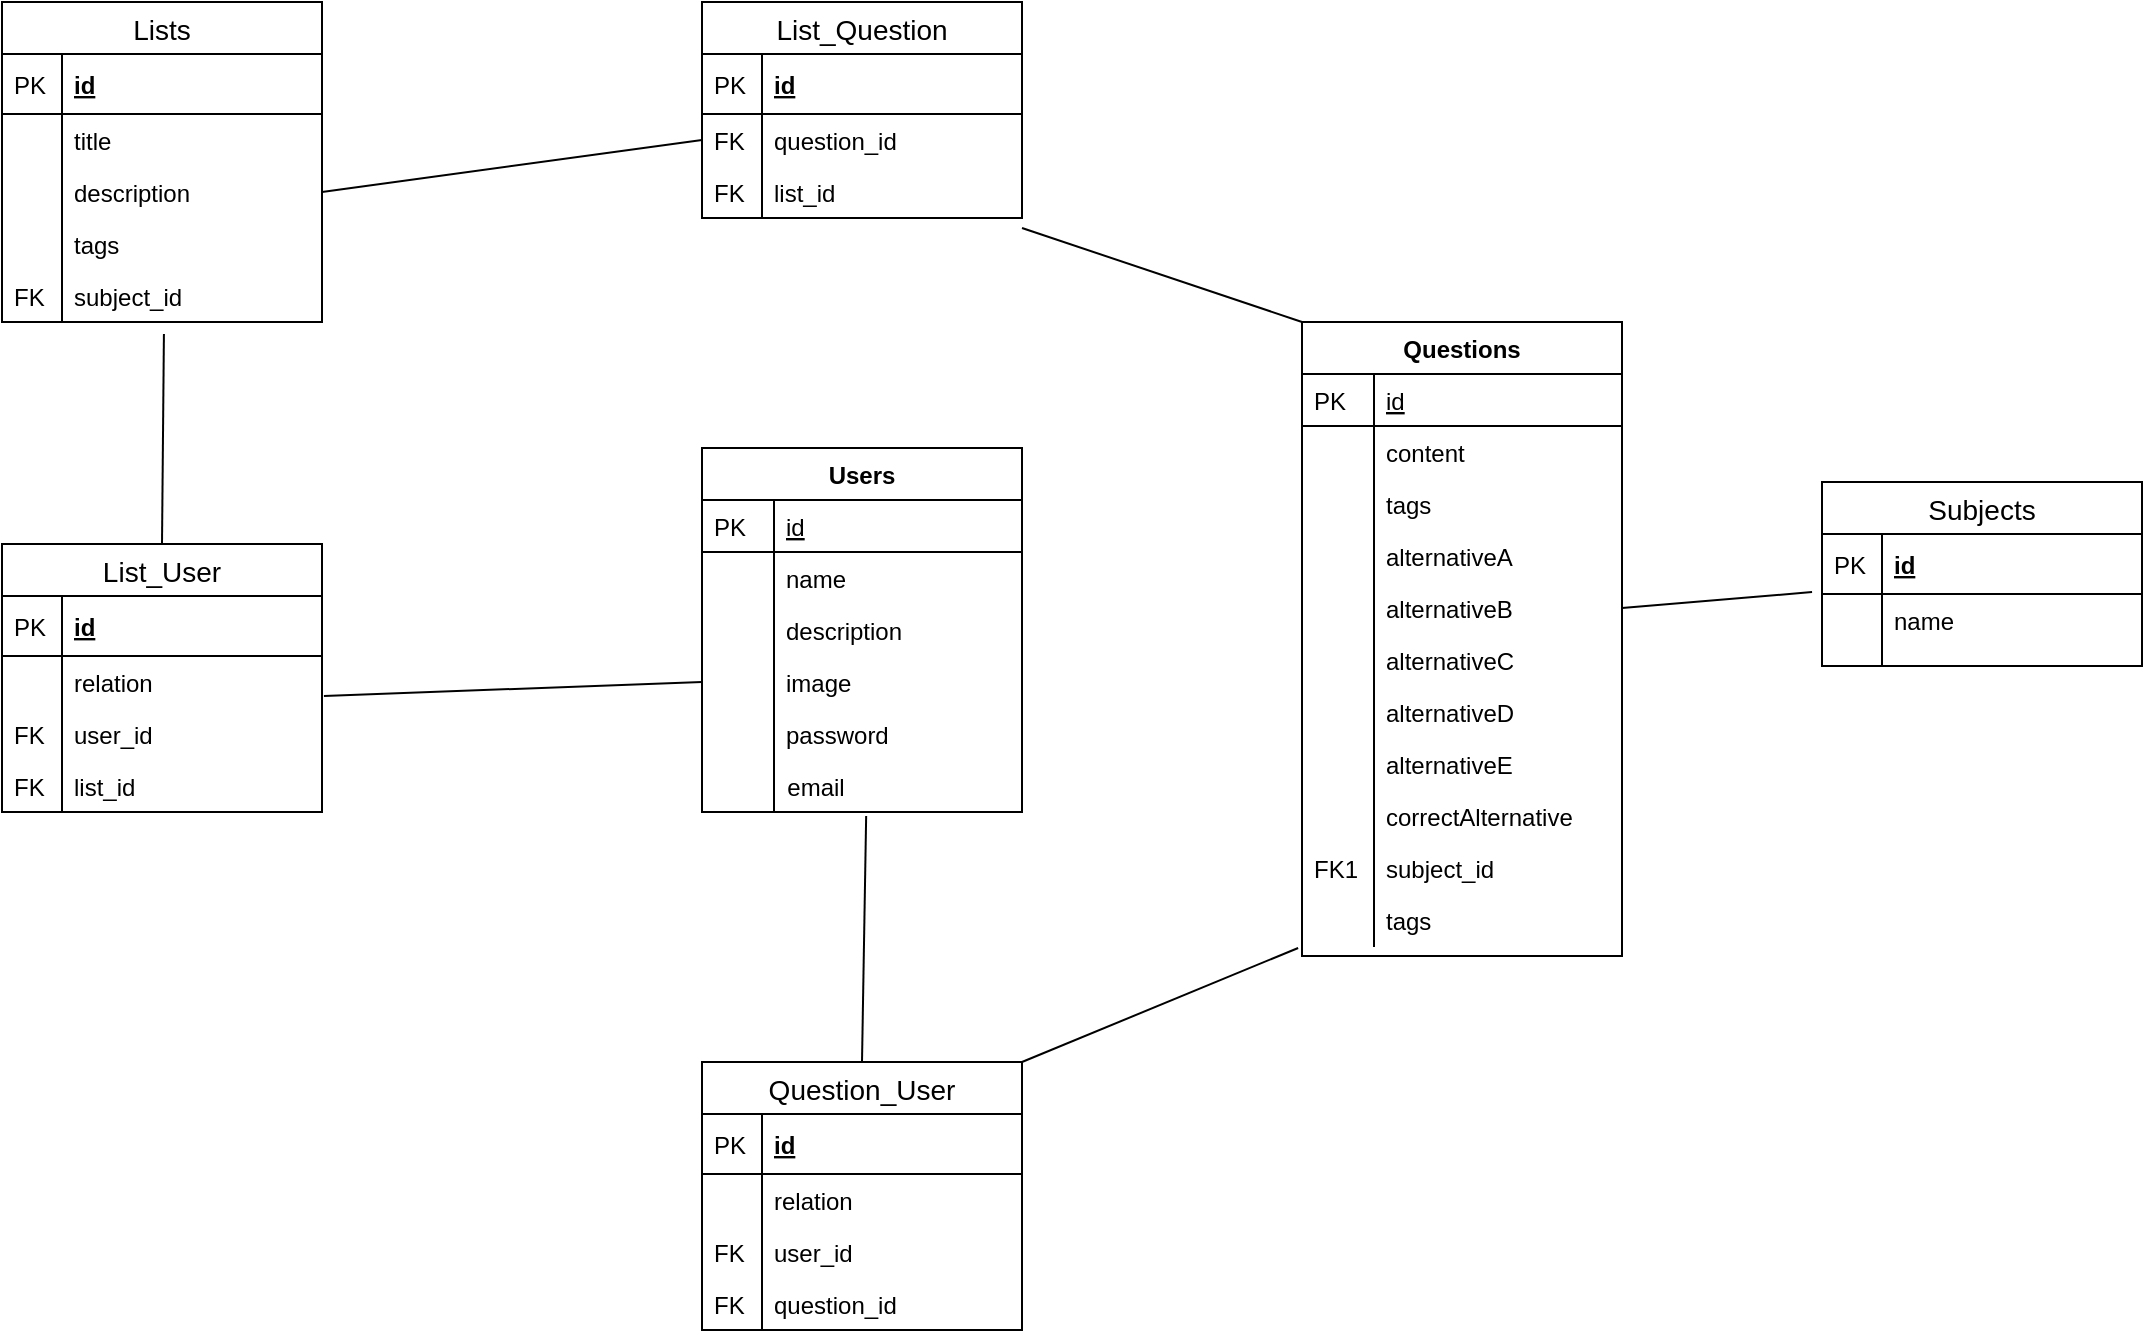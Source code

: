 <mxfile version="13.1.8" type="device"><diagram id="C5RBs43oDa-KdzZeNtuy" name="Page-1"><mxGraphModel dx="1662" dy="762" grid="1" gridSize="10" guides="1" tooltips="1" connect="1" arrows="1" fold="1" page="1" pageScale="1" pageWidth="1169" pageHeight="827" math="0" shadow="0"><root><mxCell id="WIyWlLk6GJQsqaUBKTNV-0"/><mxCell id="WIyWlLk6GJQsqaUBKTNV-1" parent="WIyWlLk6GJQsqaUBKTNV-0"/><mxCell id="l1kX9zANXot7L7hKDxYi-64" value="" style="endArrow=none;html=1;entryX=0;entryY=0.5;entryDx=0;entryDy=0;exitX=0.5;exitY=0;exitDx=0;exitDy=0;strokeColor=none;" parent="WIyWlLk6GJQsqaUBKTNV-1" source="zkfFHV4jXpPFQw0GAbJ--51" target="l1kX9zANXot7L7hKDxYi-34" edge="1"><mxGeometry width="50" height="50" relative="1" as="geometry"><mxPoint x="280" y="270" as="sourcePoint"/><mxPoint x="330" y="220" as="targetPoint"/><Array as="points"><mxPoint x="290" y="155"/></Array></mxGeometry></mxCell><mxCell id="IZVUcr8gzQXQhe-Fr5r0-41" value="" style="endArrow=none;html=1;entryX=1;entryY=1.192;entryDx=0;entryDy=0;entryPerimeter=0;exitX=0;exitY=0;exitDx=0;exitDy=0;" parent="WIyWlLk6GJQsqaUBKTNV-1" source="zkfFHV4jXpPFQw0GAbJ--56" target="l1kX9zANXot7L7hKDxYi-77" edge="1"><mxGeometry width="50" height="50" relative="1" as="geometry"><mxPoint x="510" y="320" as="sourcePoint"/><mxPoint x="560" y="270" as="targetPoint"/></mxGeometry></mxCell><mxCell id="IZVUcr8gzQXQhe-Fr5r0-42" value="" style="endArrow=none;html=1;entryX=0.5;entryY=0;entryDx=0;entryDy=0;exitX=0.506;exitY=1.231;exitDx=0;exitDy=0;exitPerimeter=0;" parent="WIyWlLk6GJQsqaUBKTNV-1" source="l1kX9zANXot7L7hKDxYi-53" target="IZVUcr8gzQXQhe-Fr5r0-19" edge="1"><mxGeometry width="50" height="50" relative="1" as="geometry"><mxPoint x="280" y="350" as="sourcePoint"/><mxPoint x="340" y="300" as="targetPoint"/></mxGeometry></mxCell><mxCell id="IZVUcr8gzQXQhe-Fr5r0-43" value="" style="endArrow=none;html=1;exitX=1.006;exitY=0.769;exitDx=0;exitDy=0;exitPerimeter=0;entryX=0;entryY=0.5;entryDx=0;entryDy=0;" parent="WIyWlLk6GJQsqaUBKTNV-1" source="IZVUcr8gzQXQhe-Fr5r0-22" target="IZVUcr8gzQXQhe-Fr5r0-4" edge="1"><mxGeometry width="50" height="50" relative="1" as="geometry"><mxPoint x="270" y="439" as="sourcePoint"/><mxPoint x="320" y="389" as="targetPoint"/></mxGeometry></mxCell><mxCell id="IZVUcr8gzQXQhe-Fr5r0-44" value="" style="endArrow=none;html=1;exitX=1;exitY=0.5;exitDx=0;exitDy=0;entryX=0;entryY=0.5;entryDx=0;entryDy=0;" parent="WIyWlLk6GJQsqaUBKTNV-1" source="l1kX9zANXot7L7hKDxYi-34" target="l1kX9zANXot7L7hKDxYi-75" edge="1"><mxGeometry width="50" height="50" relative="1" as="geometry"><mxPoint x="320" y="210" as="sourcePoint"/><mxPoint x="370" y="160" as="targetPoint"/></mxGeometry></mxCell><mxCell id="ZCCvqn4-9J8Yi-5_vlrr-2" value="" style="endArrow=none;html=1;entryX=0.513;entryY=1.077;entryDx=0;entryDy=0;entryPerimeter=0;exitX=0.5;exitY=0;exitDx=0;exitDy=0;" edge="1" parent="WIyWlLk6GJQsqaUBKTNV-1" source="IZVUcr8gzQXQhe-Fr5r0-32" target="l1kX9zANXot7L7hKDxYi-11"><mxGeometry width="50" height="50" relative="1" as="geometry"><mxPoint x="470" y="600" as="sourcePoint"/><mxPoint x="520" y="550" as="targetPoint"/></mxGeometry></mxCell><mxCell id="ZCCvqn4-9J8Yi-5_vlrr-5" value="" style="endArrow=none;html=1;entryX=-0.012;entryY=1.038;entryDx=0;entryDy=0;entryPerimeter=0;exitX=1;exitY=0;exitDx=0;exitDy=0;" edge="1" parent="WIyWlLk6GJQsqaUBKTNV-1" source="IZVUcr8gzQXQhe-Fr5r0-32" target="ZCCvqn4-9J8Yi-5_vlrr-3"><mxGeometry width="50" height="50" relative="1" as="geometry"><mxPoint x="670" y="610" as="sourcePoint"/><mxPoint x="720" y="560" as="targetPoint"/></mxGeometry></mxCell><mxCell id="zkfFHV4jXpPFQw0GAbJ--51" value="Users" style="swimlane;fontStyle=1;childLayout=stackLayout;horizontal=1;startSize=26;horizontalStack=0;resizeParent=1;resizeLast=0;collapsible=1;marginBottom=0;rounded=0;shadow=0;strokeWidth=1;" parent="WIyWlLk6GJQsqaUBKTNV-1" vertex="1"><mxGeometry x="420" y="323" width="160" height="182" as="geometry"><mxRectangle x="160" y="270" width="160" height="26" as="alternateBounds"/></mxGeometry></mxCell><mxCell id="zkfFHV4jXpPFQw0GAbJ--52" value="id" style="shape=partialRectangle;top=0;left=0;right=0;bottom=1;align=left;verticalAlign=top;fillColor=none;spacingLeft=40;spacingRight=4;overflow=hidden;rotatable=0;points=[[0,0.5],[1,0.5]];portConstraint=eastwest;dropTarget=0;rounded=0;shadow=0;strokeWidth=1;fontStyle=4" parent="zkfFHV4jXpPFQw0GAbJ--51" vertex="1"><mxGeometry y="26" width="160" height="26" as="geometry"/></mxCell><mxCell id="zkfFHV4jXpPFQw0GAbJ--53" value="PK" style="shape=partialRectangle;top=0;left=0;bottom=0;fillColor=none;align=left;verticalAlign=top;spacingLeft=4;spacingRight=4;overflow=hidden;rotatable=0;points=[];portConstraint=eastwest;part=1;" parent="zkfFHV4jXpPFQw0GAbJ--52" vertex="1" connectable="0"><mxGeometry width="36" height="26" as="geometry"/></mxCell><mxCell id="zkfFHV4jXpPFQw0GAbJ--54" value="name" style="shape=partialRectangle;top=0;left=0;right=0;bottom=0;align=left;verticalAlign=top;fillColor=none;spacingLeft=40;spacingRight=4;overflow=hidden;rotatable=0;points=[[0,0.5],[1,0.5]];portConstraint=eastwest;dropTarget=0;rounded=0;shadow=0;strokeWidth=1;" parent="zkfFHV4jXpPFQw0GAbJ--51" vertex="1"><mxGeometry y="52" width="160" height="26" as="geometry"/></mxCell><mxCell id="zkfFHV4jXpPFQw0GAbJ--55" value="" style="shape=partialRectangle;top=0;left=0;bottom=0;fillColor=none;align=left;verticalAlign=top;spacingLeft=4;spacingRight=4;overflow=hidden;rotatable=0;points=[];portConstraint=eastwest;part=1;" parent="zkfFHV4jXpPFQw0GAbJ--54" vertex="1" connectable="0"><mxGeometry width="36" height="26" as="geometry"/></mxCell><mxCell id="IZVUcr8gzQXQhe-Fr5r0-2" value="description" style="shape=partialRectangle;top=0;left=0;right=0;bottom=0;align=left;verticalAlign=top;fillColor=none;spacingLeft=40;spacingRight=4;overflow=hidden;rotatable=0;points=[[0,0.5],[1,0.5]];portConstraint=eastwest;dropTarget=0;rounded=0;shadow=0;strokeWidth=1;" parent="zkfFHV4jXpPFQw0GAbJ--51" vertex="1"><mxGeometry y="78" width="160" height="26" as="geometry"/></mxCell><mxCell id="IZVUcr8gzQXQhe-Fr5r0-3" value="" style="shape=partialRectangle;top=0;left=0;bottom=0;fillColor=none;align=left;verticalAlign=top;spacingLeft=4;spacingRight=4;overflow=hidden;rotatable=0;points=[];portConstraint=eastwest;part=1;" parent="IZVUcr8gzQXQhe-Fr5r0-2" vertex="1" connectable="0"><mxGeometry width="36" height="26" as="geometry"/></mxCell><mxCell id="IZVUcr8gzQXQhe-Fr5r0-4" value="image&#10;" style="shape=partialRectangle;top=0;left=0;right=0;bottom=0;align=left;verticalAlign=top;fillColor=none;spacingLeft=40;spacingRight=4;overflow=hidden;rotatable=0;points=[[0,0.5],[1,0.5]];portConstraint=eastwest;dropTarget=0;rounded=0;shadow=0;strokeWidth=1;" parent="zkfFHV4jXpPFQw0GAbJ--51" vertex="1"><mxGeometry y="104" width="160" height="26" as="geometry"/></mxCell><mxCell id="IZVUcr8gzQXQhe-Fr5r0-5" value="" style="shape=partialRectangle;top=0;left=0;bottom=0;fillColor=none;align=left;verticalAlign=top;spacingLeft=4;spacingRight=4;overflow=hidden;rotatable=0;points=[];portConstraint=eastwest;part=1;" parent="IZVUcr8gzQXQhe-Fr5r0-4" vertex="1" connectable="0"><mxGeometry width="36" height="26" as="geometry"/></mxCell><mxCell id="IZVUcr8gzQXQhe-Fr5r0-0" value="password" style="shape=partialRectangle;top=0;left=0;right=0;bottom=0;align=left;verticalAlign=top;fillColor=none;spacingLeft=40;spacingRight=4;overflow=hidden;rotatable=0;points=[[0,0.5],[1,0.5]];portConstraint=eastwest;dropTarget=0;rounded=0;shadow=0;strokeWidth=1;" parent="zkfFHV4jXpPFQw0GAbJ--51" vertex="1"><mxGeometry y="130" width="160" height="26" as="geometry"/></mxCell><mxCell id="IZVUcr8gzQXQhe-Fr5r0-1" value="" style="shape=partialRectangle;top=0;left=0;bottom=0;fillColor=none;align=left;verticalAlign=top;spacingLeft=4;spacingRight=4;overflow=hidden;rotatable=0;points=[];portConstraint=eastwest;part=1;" parent="IZVUcr8gzQXQhe-Fr5r0-0" vertex="1" connectable="0"><mxGeometry width="36" height="26" as="geometry"/></mxCell><mxCell id="l1kX9zANXot7L7hKDxYi-11" value="  email&#10;" style="shape=partialRectangle;top=0;left=0;right=0;bottom=0;align=left;verticalAlign=top;fillColor=none;spacingLeft=34;spacingRight=4;overflow=hidden;rotatable=0;points=[[0,0.5],[1,0.5]];portConstraint=eastwest;dropTarget=0;fontSize=12;" parent="zkfFHV4jXpPFQw0GAbJ--51" vertex="1"><mxGeometry y="156" width="160" height="26" as="geometry"/></mxCell><mxCell id="l1kX9zANXot7L7hKDxYi-12" value="" style="shape=partialRectangle;top=0;left=0;bottom=0;fillColor=none;align=left;verticalAlign=top;spacingLeft=4;spacingRight=4;overflow=hidden;rotatable=0;points=[];portConstraint=eastwest;part=1;fontSize=12;" parent="l1kX9zANXot7L7hKDxYi-11" vertex="1" connectable="0"><mxGeometry width="36" height="26" as="geometry"/></mxCell><mxCell id="l1kX9zANXot7L7hKDxYi-27" value="Lists" style="swimlane;fontStyle=0;childLayout=stackLayout;horizontal=1;startSize=26;horizontalStack=0;resizeParent=1;resizeParentMax=0;resizeLast=0;collapsible=1;marginBottom=0;align=center;fontSize=14;" parent="WIyWlLk6GJQsqaUBKTNV-1" vertex="1"><mxGeometry x="70" y="100" width="160" height="160" as="geometry"><mxRectangle x="400" y="50" width="60" height="26" as="alternateBounds"/></mxGeometry></mxCell><mxCell id="l1kX9zANXot7L7hKDxYi-28" value="id" style="shape=partialRectangle;top=0;left=0;right=0;bottom=1;align=left;verticalAlign=middle;fillColor=none;spacingLeft=34;spacingRight=4;overflow=hidden;rotatable=0;points=[[0,0.5],[1,0.5]];portConstraint=eastwest;dropTarget=0;fontStyle=5;fontSize=12;" parent="l1kX9zANXot7L7hKDxYi-27" vertex="1"><mxGeometry y="26" width="160" height="30" as="geometry"/></mxCell><mxCell id="l1kX9zANXot7L7hKDxYi-29" value="PK" style="shape=partialRectangle;top=0;left=0;bottom=0;fillColor=none;align=left;verticalAlign=middle;spacingLeft=4;spacingRight=4;overflow=hidden;rotatable=0;points=[];portConstraint=eastwest;part=1;fontSize=12;" parent="l1kX9zANXot7L7hKDxYi-28" vertex="1" connectable="0"><mxGeometry width="30" height="30" as="geometry"/></mxCell><mxCell id="l1kX9zANXot7L7hKDxYi-32" value="title" style="shape=partialRectangle;top=0;left=0;right=0;bottom=0;align=left;verticalAlign=top;fillColor=none;spacingLeft=34;spacingRight=4;overflow=hidden;rotatable=0;points=[[0,0.5],[1,0.5]];portConstraint=eastwest;dropTarget=0;fontSize=12;" parent="l1kX9zANXot7L7hKDxYi-27" vertex="1"><mxGeometry y="56" width="160" height="26" as="geometry"/></mxCell><mxCell id="l1kX9zANXot7L7hKDxYi-33" value="" style="shape=partialRectangle;top=0;left=0;bottom=0;fillColor=none;align=left;verticalAlign=top;spacingLeft=4;spacingRight=4;overflow=hidden;rotatable=0;points=[];portConstraint=eastwest;part=1;fontSize=12;" parent="l1kX9zANXot7L7hKDxYi-32" vertex="1" connectable="0"><mxGeometry width="30" height="26" as="geometry"/></mxCell><mxCell id="l1kX9zANXot7L7hKDxYi-34" value="description" style="shape=partialRectangle;top=0;left=0;right=0;bottom=0;align=left;verticalAlign=top;fillColor=none;spacingLeft=34;spacingRight=4;overflow=hidden;rotatable=0;points=[[0,0.5],[1,0.5]];portConstraint=eastwest;dropTarget=0;fontSize=12;" parent="l1kX9zANXot7L7hKDxYi-27" vertex="1"><mxGeometry y="82" width="160" height="26" as="geometry"/></mxCell><mxCell id="l1kX9zANXot7L7hKDxYi-35" value="" style="shape=partialRectangle;top=0;left=0;bottom=0;fillColor=none;align=left;verticalAlign=top;spacingLeft=4;spacingRight=4;overflow=hidden;rotatable=0;points=[];portConstraint=eastwest;part=1;fontSize=12;" parent="l1kX9zANXot7L7hKDxYi-34" vertex="1" connectable="0"><mxGeometry width="30" height="26" as="geometry"/></mxCell><mxCell id="l1kX9zANXot7L7hKDxYi-81" value="tags" style="shape=partialRectangle;top=0;left=0;right=0;bottom=0;align=left;verticalAlign=top;fillColor=none;spacingLeft=34;spacingRight=4;overflow=hidden;rotatable=0;points=[[0,0.5],[1,0.5]];portConstraint=eastwest;dropTarget=0;fontSize=12;" parent="l1kX9zANXot7L7hKDxYi-27" vertex="1"><mxGeometry y="108" width="160" height="26" as="geometry"/></mxCell><mxCell id="l1kX9zANXot7L7hKDxYi-82" value="" style="shape=partialRectangle;top=0;left=0;bottom=0;fillColor=none;align=left;verticalAlign=top;spacingLeft=4;spacingRight=4;overflow=hidden;rotatable=0;points=[];portConstraint=eastwest;part=1;fontSize=12;" parent="l1kX9zANXot7L7hKDxYi-81" vertex="1" connectable="0"><mxGeometry width="30" height="26" as="geometry"/></mxCell><mxCell id="l1kX9zANXot7L7hKDxYi-53" value="subject_id" style="shape=partialRectangle;top=0;left=0;right=0;bottom=0;align=left;verticalAlign=top;fillColor=none;spacingLeft=34;spacingRight=4;overflow=hidden;rotatable=0;points=[[0,0.5],[1,0.5]];portConstraint=eastwest;dropTarget=0;fontSize=12;" parent="l1kX9zANXot7L7hKDxYi-27" vertex="1"><mxGeometry y="134" width="160" height="26" as="geometry"/></mxCell><mxCell id="l1kX9zANXot7L7hKDxYi-54" value="FK" style="shape=partialRectangle;top=0;left=0;bottom=0;fillColor=none;align=left;verticalAlign=top;spacingLeft=4;spacingRight=4;overflow=hidden;rotatable=0;points=[];portConstraint=eastwest;part=1;fontSize=12;" parent="l1kX9zANXot7L7hKDxYi-53" vertex="1" connectable="0"><mxGeometry width="30" height="26" as="geometry"/></mxCell><mxCell id="l1kX9zANXot7L7hKDxYi-68" value="List_Question" style="swimlane;fontStyle=0;childLayout=stackLayout;horizontal=1;startSize=26;horizontalStack=0;resizeParent=1;resizeParentMax=0;resizeLast=0;collapsible=1;marginBottom=0;align=center;fontSize=14;" parent="WIyWlLk6GJQsqaUBKTNV-1" vertex="1"><mxGeometry x="420" y="100" width="160" height="108" as="geometry"><mxRectangle x="110" y="280" width="60" height="26" as="alternateBounds"/></mxGeometry></mxCell><mxCell id="l1kX9zANXot7L7hKDxYi-69" value="id" style="shape=partialRectangle;top=0;left=0;right=0;bottom=1;align=left;verticalAlign=middle;fillColor=none;spacingLeft=34;spacingRight=4;overflow=hidden;rotatable=0;points=[[0,0.5],[1,0.5]];portConstraint=eastwest;dropTarget=0;fontStyle=5;fontSize=12;" parent="l1kX9zANXot7L7hKDxYi-68" vertex="1"><mxGeometry y="26" width="160" height="30" as="geometry"/></mxCell><mxCell id="l1kX9zANXot7L7hKDxYi-70" value="PK" style="shape=partialRectangle;top=0;left=0;bottom=0;fillColor=none;align=left;verticalAlign=middle;spacingLeft=4;spacingRight=4;overflow=hidden;rotatable=0;points=[];portConstraint=eastwest;part=1;fontSize=12;" parent="l1kX9zANXot7L7hKDxYi-69" vertex="1" connectable="0"><mxGeometry width="30" height="30" as="geometry"/></mxCell><mxCell id="l1kX9zANXot7L7hKDxYi-75" value="question_id" style="shape=partialRectangle;top=0;left=0;right=0;bottom=0;align=left;verticalAlign=top;fillColor=none;spacingLeft=34;spacingRight=4;overflow=hidden;rotatable=0;points=[[0,0.5],[1,0.5]];portConstraint=eastwest;dropTarget=0;fontSize=12;" parent="l1kX9zANXot7L7hKDxYi-68" vertex="1"><mxGeometry y="56" width="160" height="26" as="geometry"/></mxCell><mxCell id="l1kX9zANXot7L7hKDxYi-76" value="FK" style="shape=partialRectangle;top=0;left=0;bottom=0;fillColor=none;align=left;verticalAlign=top;spacingLeft=4;spacingRight=4;overflow=hidden;rotatable=0;points=[];portConstraint=eastwest;part=1;fontSize=12;" parent="l1kX9zANXot7L7hKDxYi-75" vertex="1" connectable="0"><mxGeometry width="30" height="26" as="geometry"/></mxCell><mxCell id="l1kX9zANXot7L7hKDxYi-77" value="list_id" style="shape=partialRectangle;top=0;left=0;right=0;bottom=0;align=left;verticalAlign=top;fillColor=none;spacingLeft=34;spacingRight=4;overflow=hidden;rotatable=0;points=[[0,0.5],[1,0.5]];portConstraint=eastwest;dropTarget=0;fontSize=12;" parent="l1kX9zANXot7L7hKDxYi-68" vertex="1"><mxGeometry y="82" width="160" height="26" as="geometry"/></mxCell><mxCell id="l1kX9zANXot7L7hKDxYi-78" value="FK" style="shape=partialRectangle;top=0;left=0;bottom=0;fillColor=none;align=left;verticalAlign=top;spacingLeft=4;spacingRight=4;overflow=hidden;rotatable=0;points=[];portConstraint=eastwest;part=1;fontSize=12;" parent="l1kX9zANXot7L7hKDxYi-77" vertex="1" connectable="0"><mxGeometry width="30" height="26" as="geometry"/></mxCell><mxCell id="IZVUcr8gzQXQhe-Fr5r0-19" value="List_User" style="swimlane;fontStyle=0;childLayout=stackLayout;horizontal=1;startSize=26;horizontalStack=0;resizeParent=1;resizeParentMax=0;resizeLast=0;collapsible=1;marginBottom=0;align=center;fontSize=14;" parent="WIyWlLk6GJQsqaUBKTNV-1" vertex="1"><mxGeometry x="70" y="371" width="160" height="134" as="geometry"><mxRectangle x="400" y="50" width="60" height="26" as="alternateBounds"/></mxGeometry></mxCell><mxCell id="IZVUcr8gzQXQhe-Fr5r0-20" value="id" style="shape=partialRectangle;top=0;left=0;right=0;bottom=1;align=left;verticalAlign=middle;fillColor=none;spacingLeft=34;spacingRight=4;overflow=hidden;rotatable=0;points=[[0,0.5],[1,0.5]];portConstraint=eastwest;dropTarget=0;fontStyle=5;fontSize=12;" parent="IZVUcr8gzQXQhe-Fr5r0-19" vertex="1"><mxGeometry y="26" width="160" height="30" as="geometry"/></mxCell><mxCell id="IZVUcr8gzQXQhe-Fr5r0-21" value="PK" style="shape=partialRectangle;top=0;left=0;bottom=0;fillColor=none;align=left;verticalAlign=middle;spacingLeft=4;spacingRight=4;overflow=hidden;rotatable=0;points=[];portConstraint=eastwest;part=1;fontSize=12;" parent="IZVUcr8gzQXQhe-Fr5r0-20" vertex="1" connectable="0"><mxGeometry width="30" height="30" as="geometry"/></mxCell><mxCell id="IZVUcr8gzQXQhe-Fr5r0-22" value="relation" style="shape=partialRectangle;top=0;left=0;right=0;bottom=0;align=left;verticalAlign=top;fillColor=none;spacingLeft=34;spacingRight=4;overflow=hidden;rotatable=0;points=[[0,0.5],[1,0.5]];portConstraint=eastwest;dropTarget=0;fontSize=12;" parent="IZVUcr8gzQXQhe-Fr5r0-19" vertex="1"><mxGeometry y="56" width="160" height="26" as="geometry"/></mxCell><mxCell id="IZVUcr8gzQXQhe-Fr5r0-23" value="" style="shape=partialRectangle;top=0;left=0;bottom=0;fillColor=none;align=left;verticalAlign=top;spacingLeft=4;spacingRight=4;overflow=hidden;rotatable=0;points=[];portConstraint=eastwest;part=1;fontSize=12;" parent="IZVUcr8gzQXQhe-Fr5r0-22" vertex="1" connectable="0"><mxGeometry width="30" height="26" as="geometry"/></mxCell><mxCell id="IZVUcr8gzQXQhe-Fr5r0-28" value="user_id" style="shape=partialRectangle;top=0;left=0;right=0;bottom=0;align=left;verticalAlign=top;fillColor=none;spacingLeft=34;spacingRight=4;overflow=hidden;rotatable=0;points=[[0,0.5],[1,0.5]];portConstraint=eastwest;dropTarget=0;fontSize=12;" parent="IZVUcr8gzQXQhe-Fr5r0-19" vertex="1"><mxGeometry y="82" width="160" height="26" as="geometry"/></mxCell><mxCell id="IZVUcr8gzQXQhe-Fr5r0-29" value="FK" style="shape=partialRectangle;top=0;left=0;bottom=0;fillColor=none;align=left;verticalAlign=top;spacingLeft=4;spacingRight=4;overflow=hidden;rotatable=0;points=[];portConstraint=eastwest;part=1;fontSize=12;" parent="IZVUcr8gzQXQhe-Fr5r0-28" vertex="1" connectable="0"><mxGeometry width="30" height="26" as="geometry"/></mxCell><mxCell id="IZVUcr8gzQXQhe-Fr5r0-30" value="list_id" style="shape=partialRectangle;top=0;left=0;right=0;bottom=0;align=left;verticalAlign=top;fillColor=none;spacingLeft=34;spacingRight=4;overflow=hidden;rotatable=0;points=[[0,0.5],[1,0.5]];portConstraint=eastwest;dropTarget=0;fontSize=12;" parent="IZVUcr8gzQXQhe-Fr5r0-19" vertex="1"><mxGeometry y="108" width="160" height="26" as="geometry"/></mxCell><mxCell id="IZVUcr8gzQXQhe-Fr5r0-31" value="FK" style="shape=partialRectangle;top=0;left=0;bottom=0;fillColor=none;align=left;verticalAlign=top;spacingLeft=4;spacingRight=4;overflow=hidden;rotatable=0;points=[];portConstraint=eastwest;part=1;fontSize=12;" parent="IZVUcr8gzQXQhe-Fr5r0-30" vertex="1" connectable="0"><mxGeometry width="30" height="26" as="geometry"/></mxCell><mxCell id="IZVUcr8gzQXQhe-Fr5r0-32" value="Question_User" style="swimlane;fontStyle=0;childLayout=stackLayout;horizontal=1;startSize=26;horizontalStack=0;resizeParent=1;resizeParentMax=0;resizeLast=0;collapsible=1;marginBottom=0;align=center;fontSize=14;" parent="WIyWlLk6GJQsqaUBKTNV-1" vertex="1"><mxGeometry x="420" y="630" width="160" height="134" as="geometry"><mxRectangle x="400" y="50" width="60" height="26" as="alternateBounds"/></mxGeometry></mxCell><mxCell id="IZVUcr8gzQXQhe-Fr5r0-33" value="id" style="shape=partialRectangle;top=0;left=0;right=0;bottom=1;align=left;verticalAlign=middle;fillColor=none;spacingLeft=34;spacingRight=4;overflow=hidden;rotatable=0;points=[[0,0.5],[1,0.5]];portConstraint=eastwest;dropTarget=0;fontStyle=5;fontSize=12;" parent="IZVUcr8gzQXQhe-Fr5r0-32" vertex="1"><mxGeometry y="26" width="160" height="30" as="geometry"/></mxCell><mxCell id="IZVUcr8gzQXQhe-Fr5r0-34" value="PK" style="shape=partialRectangle;top=0;left=0;bottom=0;fillColor=none;align=left;verticalAlign=middle;spacingLeft=4;spacingRight=4;overflow=hidden;rotatable=0;points=[];portConstraint=eastwest;part=1;fontSize=12;" parent="IZVUcr8gzQXQhe-Fr5r0-33" vertex="1" connectable="0"><mxGeometry width="30" height="30" as="geometry"/></mxCell><mxCell id="ZCCvqn4-9J8Yi-5_vlrr-0" value="relation" style="shape=partialRectangle;top=0;left=0;right=0;bottom=0;align=left;verticalAlign=top;fillColor=none;spacingLeft=34;spacingRight=4;overflow=hidden;rotatable=0;points=[[0,0.5],[1,0.5]];portConstraint=eastwest;dropTarget=0;fontSize=12;" vertex="1" parent="IZVUcr8gzQXQhe-Fr5r0-32"><mxGeometry y="56" width="160" height="26" as="geometry"/></mxCell><mxCell id="ZCCvqn4-9J8Yi-5_vlrr-1" value="" style="shape=partialRectangle;top=0;left=0;bottom=0;fillColor=none;align=left;verticalAlign=top;spacingLeft=4;spacingRight=4;overflow=hidden;rotatable=0;points=[];portConstraint=eastwest;part=1;fontSize=12;" vertex="1" connectable="0" parent="ZCCvqn4-9J8Yi-5_vlrr-0"><mxGeometry width="30" height="26" as="geometry"/></mxCell><mxCell id="IZVUcr8gzQXQhe-Fr5r0-37" value="user_id" style="shape=partialRectangle;top=0;left=0;right=0;bottom=0;align=left;verticalAlign=top;fillColor=none;spacingLeft=34;spacingRight=4;overflow=hidden;rotatable=0;points=[[0,0.5],[1,0.5]];portConstraint=eastwest;dropTarget=0;fontSize=12;" parent="IZVUcr8gzQXQhe-Fr5r0-32" vertex="1"><mxGeometry y="82" width="160" height="26" as="geometry"/></mxCell><mxCell id="IZVUcr8gzQXQhe-Fr5r0-38" value="FK" style="shape=partialRectangle;top=0;left=0;bottom=0;fillColor=none;align=left;verticalAlign=top;spacingLeft=4;spacingRight=4;overflow=hidden;rotatable=0;points=[];portConstraint=eastwest;part=1;fontSize=12;" parent="IZVUcr8gzQXQhe-Fr5r0-37" vertex="1" connectable="0"><mxGeometry width="30" height="26" as="geometry"/></mxCell><mxCell id="IZVUcr8gzQXQhe-Fr5r0-39" value="question_id" style="shape=partialRectangle;top=0;left=0;right=0;bottom=0;align=left;verticalAlign=top;fillColor=none;spacingLeft=34;spacingRight=4;overflow=hidden;rotatable=0;points=[[0,0.5],[1,0.5]];portConstraint=eastwest;dropTarget=0;fontSize=12;" parent="IZVUcr8gzQXQhe-Fr5r0-32" vertex="1"><mxGeometry y="108" width="160" height="26" as="geometry"/></mxCell><mxCell id="IZVUcr8gzQXQhe-Fr5r0-40" value="FK" style="shape=partialRectangle;top=0;left=0;bottom=0;fillColor=none;align=left;verticalAlign=top;spacingLeft=4;spacingRight=4;overflow=hidden;rotatable=0;points=[];portConstraint=eastwest;part=1;fontSize=12;" parent="IZVUcr8gzQXQhe-Fr5r0-39" vertex="1" connectable="0"><mxGeometry width="30" height="26" as="geometry"/></mxCell><mxCell id="zkfFHV4jXpPFQw0GAbJ--56" value="Questions" style="swimlane;fontStyle=1;childLayout=stackLayout;horizontal=1;startSize=26;horizontalStack=0;resizeParent=1;resizeLast=0;collapsible=1;marginBottom=0;rounded=0;shadow=0;strokeWidth=1;" parent="WIyWlLk6GJQsqaUBKTNV-1" vertex="1"><mxGeometry x="720" y="260" width="160" height="317" as="geometry"><mxRectangle x="400" y="270" width="160" height="26" as="alternateBounds"/></mxGeometry></mxCell><mxCell id="zkfFHV4jXpPFQw0GAbJ--57" value="id&#10;" style="shape=partialRectangle;top=0;left=0;right=0;bottom=1;align=left;verticalAlign=top;fillColor=none;spacingLeft=40;spacingRight=4;overflow=hidden;rotatable=0;points=[[0,0.5],[1,0.5]];portConstraint=eastwest;dropTarget=0;rounded=0;shadow=0;strokeWidth=1;fontStyle=4" parent="zkfFHV4jXpPFQw0GAbJ--56" vertex="1"><mxGeometry y="26" width="160" height="26" as="geometry"/></mxCell><mxCell id="zkfFHV4jXpPFQw0GAbJ--58" value="PK" style="shape=partialRectangle;top=0;left=0;bottom=0;fillColor=none;align=left;verticalAlign=top;spacingLeft=4;spacingRight=4;overflow=hidden;rotatable=0;points=[];portConstraint=eastwest;part=1;" parent="zkfFHV4jXpPFQw0GAbJ--57" vertex="1" connectable="0"><mxGeometry width="36" height="26" as="geometry"/></mxCell><mxCell id="l1kX9zANXot7L7hKDxYi-13" value="content&#10;" style="shape=partialRectangle;top=0;left=0;right=0;bottom=0;align=left;verticalAlign=top;fillColor=none;spacingLeft=40;spacingRight=4;overflow=hidden;rotatable=0;points=[[0,0.5],[1,0.5]];portConstraint=eastwest;dropTarget=0;rounded=0;shadow=0;strokeWidth=1;" parent="zkfFHV4jXpPFQw0GAbJ--56" vertex="1"><mxGeometry y="52" width="160" height="26" as="geometry"/></mxCell><mxCell id="l1kX9zANXot7L7hKDxYi-14" value="" style="shape=partialRectangle;top=0;left=0;bottom=0;fillColor=none;align=left;verticalAlign=top;spacingLeft=4;spacingRight=4;overflow=hidden;rotatable=0;points=[];portConstraint=eastwest;part=1;" parent="l1kX9zANXot7L7hKDxYi-13" vertex="1" connectable="0"><mxGeometry width="36" height="26" as="geometry"/></mxCell><mxCell id="l1kX9zANXot7L7hKDxYi-83" value="tags" style="shape=partialRectangle;top=0;left=0;right=0;bottom=0;align=left;verticalAlign=top;fillColor=none;spacingLeft=40;spacingRight=4;overflow=hidden;rotatable=0;points=[[0,0.5],[1,0.5]];portConstraint=eastwest;dropTarget=0;rounded=0;shadow=0;strokeWidth=1;" parent="zkfFHV4jXpPFQw0GAbJ--56" vertex="1"><mxGeometry y="78" width="160" height="26" as="geometry"/></mxCell><mxCell id="l1kX9zANXot7L7hKDxYi-84" value="" style="shape=partialRectangle;top=0;left=0;bottom=0;fillColor=none;align=left;verticalAlign=top;spacingLeft=4;spacingRight=4;overflow=hidden;rotatable=0;points=[];portConstraint=eastwest;part=1;" parent="l1kX9zANXot7L7hKDxYi-83" vertex="1" connectable="0"><mxGeometry width="36" height="26" as="geometry"/></mxCell><mxCell id="l1kX9zANXot7L7hKDxYi-15" value="alternativeA&#10;" style="shape=partialRectangle;top=0;left=0;right=0;bottom=0;align=left;verticalAlign=top;fillColor=none;spacingLeft=40;spacingRight=4;overflow=hidden;rotatable=0;points=[[0,0.5],[1,0.5]];portConstraint=eastwest;dropTarget=0;rounded=0;shadow=0;strokeWidth=1;" parent="zkfFHV4jXpPFQw0GAbJ--56" vertex="1"><mxGeometry y="104" width="160" height="26" as="geometry"/></mxCell><mxCell id="l1kX9zANXot7L7hKDxYi-16" value="" style="shape=partialRectangle;top=0;left=0;bottom=0;fillColor=none;align=left;verticalAlign=top;spacingLeft=4;spacingRight=4;overflow=hidden;rotatable=0;points=[];portConstraint=eastwest;part=1;" parent="l1kX9zANXot7L7hKDxYi-15" vertex="1" connectable="0"><mxGeometry width="36" height="26" as="geometry"/></mxCell><mxCell id="l1kX9zANXot7L7hKDxYi-17" value="alternativeB&#10;&#10;" style="shape=partialRectangle;top=0;left=0;right=0;bottom=0;align=left;verticalAlign=top;fillColor=none;spacingLeft=40;spacingRight=4;overflow=hidden;rotatable=0;points=[[0,0.5],[1,0.5]];portConstraint=eastwest;dropTarget=0;rounded=0;shadow=0;strokeWidth=1;" parent="zkfFHV4jXpPFQw0GAbJ--56" vertex="1"><mxGeometry y="130" width="160" height="26" as="geometry"/></mxCell><mxCell id="l1kX9zANXot7L7hKDxYi-18" value="" style="shape=partialRectangle;top=0;left=0;bottom=0;fillColor=none;align=left;verticalAlign=top;spacingLeft=4;spacingRight=4;overflow=hidden;rotatable=0;points=[];portConstraint=eastwest;part=1;" parent="l1kX9zANXot7L7hKDxYi-17" vertex="1" connectable="0"><mxGeometry width="36" height="26" as="geometry"/></mxCell><mxCell id="l1kX9zANXot7L7hKDxYi-19" value="alternativeC&#10;" style="shape=partialRectangle;top=0;left=0;right=0;bottom=0;align=left;verticalAlign=top;fillColor=none;spacingLeft=40;spacingRight=4;overflow=hidden;rotatable=0;points=[[0,0.5],[1,0.5]];portConstraint=eastwest;dropTarget=0;rounded=0;shadow=0;strokeWidth=1;" parent="zkfFHV4jXpPFQw0GAbJ--56" vertex="1"><mxGeometry y="156" width="160" height="26" as="geometry"/></mxCell><mxCell id="l1kX9zANXot7L7hKDxYi-20" value="" style="shape=partialRectangle;top=0;left=0;bottom=0;fillColor=none;align=left;verticalAlign=top;spacingLeft=4;spacingRight=4;overflow=hidden;rotatable=0;points=[];portConstraint=eastwest;part=1;" parent="l1kX9zANXot7L7hKDxYi-19" vertex="1" connectable="0"><mxGeometry width="36" height="26" as="geometry"/></mxCell><mxCell id="l1kX9zANXot7L7hKDxYi-21" value="alternativeD&#10;&#10;" style="shape=partialRectangle;top=0;left=0;right=0;bottom=0;align=left;verticalAlign=top;fillColor=none;spacingLeft=40;spacingRight=4;overflow=hidden;rotatable=0;points=[[0,0.5],[1,0.5]];portConstraint=eastwest;dropTarget=0;rounded=0;shadow=0;strokeWidth=1;" parent="zkfFHV4jXpPFQw0GAbJ--56" vertex="1"><mxGeometry y="182" width="160" height="26" as="geometry"/></mxCell><mxCell id="l1kX9zANXot7L7hKDxYi-22" value="" style="shape=partialRectangle;top=0;left=0;bottom=0;fillColor=none;align=left;verticalAlign=top;spacingLeft=4;spacingRight=4;overflow=hidden;rotatable=0;points=[];portConstraint=eastwest;part=1;" parent="l1kX9zANXot7L7hKDxYi-21" vertex="1" connectable="0"><mxGeometry width="36" height="26" as="geometry"/></mxCell><mxCell id="l1kX9zANXot7L7hKDxYi-23" value="alternativeE&#10;&#10;" style="shape=partialRectangle;top=0;left=0;right=0;bottom=0;align=left;verticalAlign=top;fillColor=none;spacingLeft=40;spacingRight=4;overflow=hidden;rotatable=0;points=[[0,0.5],[1,0.5]];portConstraint=eastwest;dropTarget=0;rounded=0;shadow=0;strokeWidth=1;" parent="zkfFHV4jXpPFQw0GAbJ--56" vertex="1"><mxGeometry y="208" width="160" height="26" as="geometry"/></mxCell><mxCell id="l1kX9zANXot7L7hKDxYi-24" value="" style="shape=partialRectangle;top=0;left=0;bottom=0;fillColor=none;align=left;verticalAlign=top;spacingLeft=4;spacingRight=4;overflow=hidden;rotatable=0;points=[];portConstraint=eastwest;part=1;" parent="l1kX9zANXot7L7hKDxYi-23" vertex="1" connectable="0"><mxGeometry width="36" height="26" as="geometry"/></mxCell><mxCell id="l1kX9zANXot7L7hKDxYi-25" value="correctAlternative&#10;" style="shape=partialRectangle;top=0;left=0;right=0;bottom=0;align=left;verticalAlign=top;fillColor=none;spacingLeft=40;spacingRight=4;overflow=hidden;rotatable=0;points=[[0,0.5],[1,0.5]];portConstraint=eastwest;dropTarget=0;rounded=0;shadow=0;strokeWidth=1;" parent="zkfFHV4jXpPFQw0GAbJ--56" vertex="1"><mxGeometry y="234" width="160" height="26" as="geometry"/></mxCell><mxCell id="l1kX9zANXot7L7hKDxYi-26" value="" style="shape=partialRectangle;top=0;left=0;bottom=0;fillColor=none;align=left;verticalAlign=top;spacingLeft=4;spacingRight=4;overflow=hidden;rotatable=0;points=[];portConstraint=eastwest;part=1;" parent="l1kX9zANXot7L7hKDxYi-25" vertex="1" connectable="0"><mxGeometry width="36" height="26" as="geometry"/></mxCell><mxCell id="l1kX9zANXot7L7hKDxYi-49" value="subject_id&#10;" style="shape=partialRectangle;top=0;left=0;right=0;bottom=0;align=left;verticalAlign=top;fillColor=none;spacingLeft=40;spacingRight=4;overflow=hidden;rotatable=0;points=[[0,0.5],[1,0.5]];portConstraint=eastwest;dropTarget=0;rounded=0;shadow=0;strokeWidth=1;" parent="zkfFHV4jXpPFQw0GAbJ--56" vertex="1"><mxGeometry y="260" width="160" height="26" as="geometry"/></mxCell><mxCell id="l1kX9zANXot7L7hKDxYi-50" value="FK1" style="shape=partialRectangle;top=0;left=0;bottom=0;fillColor=none;align=left;verticalAlign=top;spacingLeft=4;spacingRight=4;overflow=hidden;rotatable=0;points=[];portConstraint=eastwest;part=1;" parent="l1kX9zANXot7L7hKDxYi-49" vertex="1" connectable="0"><mxGeometry width="36" height="26" as="geometry"/></mxCell><mxCell id="ZCCvqn4-9J8Yi-5_vlrr-3" value="tags" style="shape=partialRectangle;top=0;left=0;right=0;bottom=0;align=left;verticalAlign=top;fillColor=none;spacingLeft=40;spacingRight=4;overflow=hidden;rotatable=0;points=[[0,0.5],[1,0.5]];portConstraint=eastwest;dropTarget=0;rounded=0;shadow=0;strokeWidth=1;" vertex="1" parent="zkfFHV4jXpPFQw0GAbJ--56"><mxGeometry y="286" width="160" height="26" as="geometry"/></mxCell><mxCell id="ZCCvqn4-9J8Yi-5_vlrr-4" value="" style="shape=partialRectangle;top=0;left=0;bottom=0;fillColor=none;align=left;verticalAlign=top;spacingLeft=4;spacingRight=4;overflow=hidden;rotatable=0;points=[];portConstraint=eastwest;part=1;" vertex="1" connectable="0" parent="ZCCvqn4-9J8Yi-5_vlrr-3"><mxGeometry width="36" height="26" as="geometry"/></mxCell><mxCell id="l1kX9zANXot7L7hKDxYi-38" value="Subjects" style="swimlane;fontStyle=0;childLayout=stackLayout;horizontal=1;startSize=26;horizontalStack=0;resizeParent=1;resizeParentMax=0;resizeLast=0;collapsible=1;marginBottom=0;align=center;fontSize=14;" parent="WIyWlLk6GJQsqaUBKTNV-1" vertex="1"><mxGeometry x="980" y="340" width="160" height="92" as="geometry"><mxRectangle x="150" y="480" width="90" height="26" as="alternateBounds"/></mxGeometry></mxCell><mxCell id="l1kX9zANXot7L7hKDxYi-39" value="id" style="shape=partialRectangle;top=0;left=0;right=0;bottom=1;align=left;verticalAlign=middle;fillColor=none;spacingLeft=34;spacingRight=4;overflow=hidden;rotatable=0;points=[[0,0.5],[1,0.5]];portConstraint=eastwest;dropTarget=0;fontStyle=5;fontSize=12;" parent="l1kX9zANXot7L7hKDxYi-38" vertex="1"><mxGeometry y="26" width="160" height="30" as="geometry"/></mxCell><mxCell id="l1kX9zANXot7L7hKDxYi-40" value="PK" style="shape=partialRectangle;top=0;left=0;bottom=0;fillColor=none;align=left;verticalAlign=middle;spacingLeft=4;spacingRight=4;overflow=hidden;rotatable=0;points=[];portConstraint=eastwest;part=1;fontSize=12;" parent="l1kX9zANXot7L7hKDxYi-39" vertex="1" connectable="0"><mxGeometry width="30" height="30" as="geometry"/></mxCell><mxCell id="l1kX9zANXot7L7hKDxYi-41" value="name" style="shape=partialRectangle;top=0;left=0;right=0;bottom=0;align=left;verticalAlign=top;fillColor=none;spacingLeft=34;spacingRight=4;overflow=hidden;rotatable=0;points=[[0,0.5],[1,0.5]];portConstraint=eastwest;dropTarget=0;fontSize=12;" parent="l1kX9zANXot7L7hKDxYi-38" vertex="1"><mxGeometry y="56" width="160" height="26" as="geometry"/></mxCell><mxCell id="l1kX9zANXot7L7hKDxYi-42" value="" style="shape=partialRectangle;top=0;left=0;bottom=0;fillColor=none;align=left;verticalAlign=top;spacingLeft=4;spacingRight=4;overflow=hidden;rotatable=0;points=[];portConstraint=eastwest;part=1;fontSize=12;" parent="l1kX9zANXot7L7hKDxYi-41" vertex="1" connectable="0"><mxGeometry width="30" height="26" as="geometry"/></mxCell><mxCell id="l1kX9zANXot7L7hKDxYi-47" value="" style="shape=partialRectangle;top=0;left=0;right=0;bottom=0;align=left;verticalAlign=top;fillColor=none;spacingLeft=34;spacingRight=4;overflow=hidden;rotatable=0;points=[[0,0.5],[1,0.5]];portConstraint=eastwest;dropTarget=0;fontSize=12;" parent="l1kX9zANXot7L7hKDxYi-38" vertex="1"><mxGeometry y="82" width="160" height="10" as="geometry"/></mxCell><mxCell id="l1kX9zANXot7L7hKDxYi-48" value="" style="shape=partialRectangle;top=0;left=0;bottom=0;fillColor=none;align=left;verticalAlign=top;spacingLeft=4;spacingRight=4;overflow=hidden;rotatable=0;points=[];portConstraint=eastwest;part=1;fontSize=12;" parent="l1kX9zANXot7L7hKDxYi-47" vertex="1" connectable="0"><mxGeometry width="30" height="10" as="geometry"/></mxCell><mxCell id="ZCCvqn4-9J8Yi-5_vlrr-6" value="" style="endArrow=none;html=1;entryX=-0.031;entryY=0.967;entryDx=0;entryDy=0;entryPerimeter=0;exitX=1;exitY=0.5;exitDx=0;exitDy=0;" edge="1" parent="WIyWlLk6GJQsqaUBKTNV-1" source="l1kX9zANXot7L7hKDxYi-17" target="l1kX9zANXot7L7hKDxYi-39"><mxGeometry width="50" height="50" relative="1" as="geometry"><mxPoint x="940" y="530" as="sourcePoint"/><mxPoint x="990" y="480" as="targetPoint"/></mxGeometry></mxCell></root></mxGraphModel></diagram></mxfile>